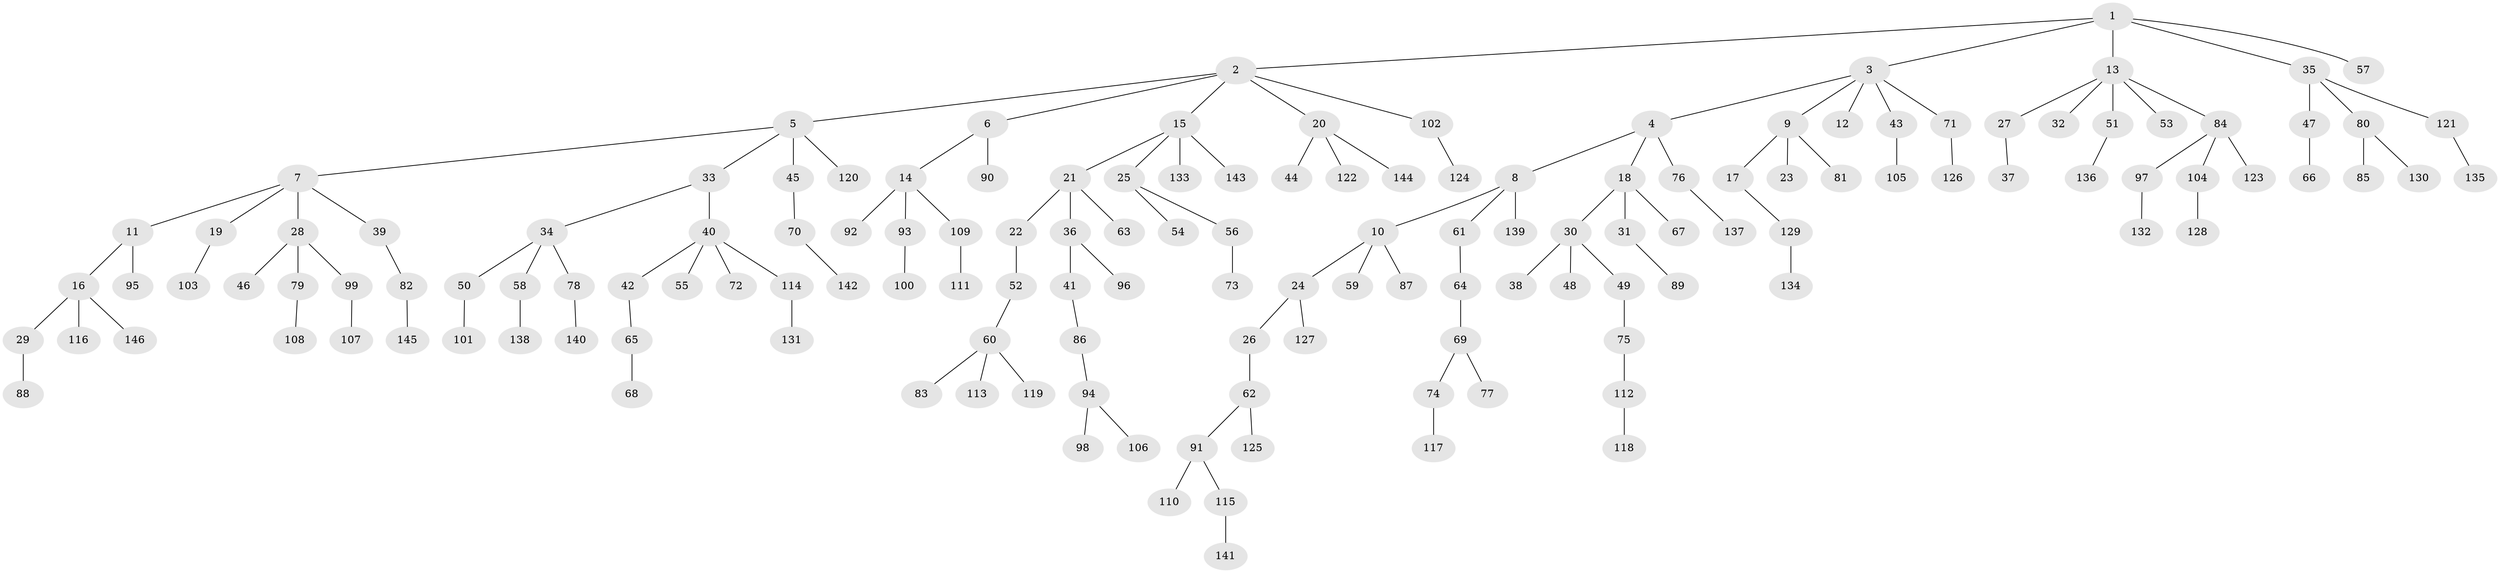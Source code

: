 // coarse degree distribution, {2: 0.2876712328767123, 3: 0.1232876712328767, 6: 0.0273972602739726, 1: 0.4657534246575342, 4: 0.0821917808219178, 5: 0.0136986301369863}
// Generated by graph-tools (version 1.1) at 2025/37/03/04/25 23:37:17]
// undirected, 146 vertices, 145 edges
graph export_dot {
  node [color=gray90,style=filled];
  1;
  2;
  3;
  4;
  5;
  6;
  7;
  8;
  9;
  10;
  11;
  12;
  13;
  14;
  15;
  16;
  17;
  18;
  19;
  20;
  21;
  22;
  23;
  24;
  25;
  26;
  27;
  28;
  29;
  30;
  31;
  32;
  33;
  34;
  35;
  36;
  37;
  38;
  39;
  40;
  41;
  42;
  43;
  44;
  45;
  46;
  47;
  48;
  49;
  50;
  51;
  52;
  53;
  54;
  55;
  56;
  57;
  58;
  59;
  60;
  61;
  62;
  63;
  64;
  65;
  66;
  67;
  68;
  69;
  70;
  71;
  72;
  73;
  74;
  75;
  76;
  77;
  78;
  79;
  80;
  81;
  82;
  83;
  84;
  85;
  86;
  87;
  88;
  89;
  90;
  91;
  92;
  93;
  94;
  95;
  96;
  97;
  98;
  99;
  100;
  101;
  102;
  103;
  104;
  105;
  106;
  107;
  108;
  109;
  110;
  111;
  112;
  113;
  114;
  115;
  116;
  117;
  118;
  119;
  120;
  121;
  122;
  123;
  124;
  125;
  126;
  127;
  128;
  129;
  130;
  131;
  132;
  133;
  134;
  135;
  136;
  137;
  138;
  139;
  140;
  141;
  142;
  143;
  144;
  145;
  146;
  1 -- 2;
  1 -- 3;
  1 -- 13;
  1 -- 35;
  1 -- 57;
  2 -- 5;
  2 -- 6;
  2 -- 15;
  2 -- 20;
  2 -- 102;
  3 -- 4;
  3 -- 9;
  3 -- 12;
  3 -- 43;
  3 -- 71;
  4 -- 8;
  4 -- 18;
  4 -- 76;
  5 -- 7;
  5 -- 33;
  5 -- 45;
  5 -- 120;
  6 -- 14;
  6 -- 90;
  7 -- 11;
  7 -- 19;
  7 -- 28;
  7 -- 39;
  8 -- 10;
  8 -- 61;
  8 -- 139;
  9 -- 17;
  9 -- 23;
  9 -- 81;
  10 -- 24;
  10 -- 59;
  10 -- 87;
  11 -- 16;
  11 -- 95;
  13 -- 27;
  13 -- 32;
  13 -- 51;
  13 -- 53;
  13 -- 84;
  14 -- 92;
  14 -- 93;
  14 -- 109;
  15 -- 21;
  15 -- 25;
  15 -- 133;
  15 -- 143;
  16 -- 29;
  16 -- 116;
  16 -- 146;
  17 -- 129;
  18 -- 30;
  18 -- 31;
  18 -- 67;
  19 -- 103;
  20 -- 44;
  20 -- 122;
  20 -- 144;
  21 -- 22;
  21 -- 36;
  21 -- 63;
  22 -- 52;
  24 -- 26;
  24 -- 127;
  25 -- 54;
  25 -- 56;
  26 -- 62;
  27 -- 37;
  28 -- 46;
  28 -- 79;
  28 -- 99;
  29 -- 88;
  30 -- 38;
  30 -- 48;
  30 -- 49;
  31 -- 89;
  33 -- 34;
  33 -- 40;
  34 -- 50;
  34 -- 58;
  34 -- 78;
  35 -- 47;
  35 -- 80;
  35 -- 121;
  36 -- 41;
  36 -- 96;
  39 -- 82;
  40 -- 42;
  40 -- 55;
  40 -- 72;
  40 -- 114;
  41 -- 86;
  42 -- 65;
  43 -- 105;
  45 -- 70;
  47 -- 66;
  49 -- 75;
  50 -- 101;
  51 -- 136;
  52 -- 60;
  56 -- 73;
  58 -- 138;
  60 -- 83;
  60 -- 113;
  60 -- 119;
  61 -- 64;
  62 -- 91;
  62 -- 125;
  64 -- 69;
  65 -- 68;
  69 -- 74;
  69 -- 77;
  70 -- 142;
  71 -- 126;
  74 -- 117;
  75 -- 112;
  76 -- 137;
  78 -- 140;
  79 -- 108;
  80 -- 85;
  80 -- 130;
  82 -- 145;
  84 -- 97;
  84 -- 104;
  84 -- 123;
  86 -- 94;
  91 -- 110;
  91 -- 115;
  93 -- 100;
  94 -- 98;
  94 -- 106;
  97 -- 132;
  99 -- 107;
  102 -- 124;
  104 -- 128;
  109 -- 111;
  112 -- 118;
  114 -- 131;
  115 -- 141;
  121 -- 135;
  129 -- 134;
}
